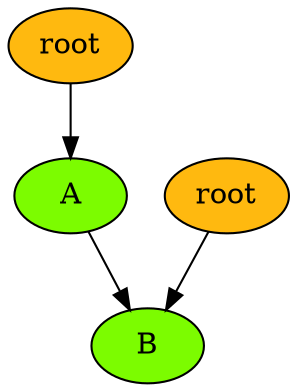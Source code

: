digraph G {
    R1 -> A
    A -> B
    R2 -> B

    bgcolor="transparent"

    R1 [label="root", style="filled", fillcolor="darkgoldenrod1"]
    R2 [label="root", style="filled", fillcolor="darkgoldenrod1"]
    A [label="A", style="filled", fillcolor="lawngreen"]
    B [label="B", style="filled", fillcolor="lawngreen"]
}